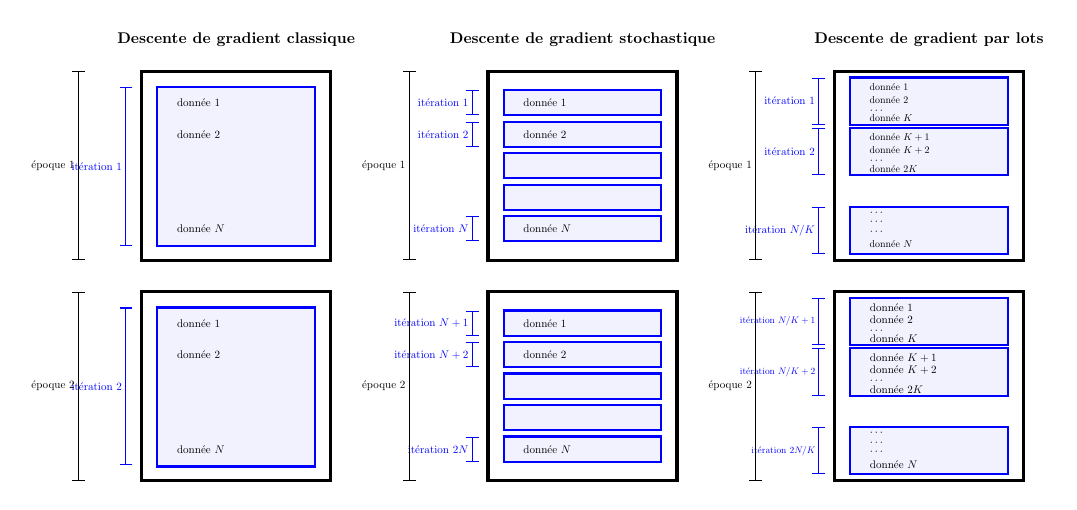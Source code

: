 \begin{tikzpicture}[scale=0.4, every node/.style={scale=0.4}]


\begin{scope}
\node[scale=1.4] at (2,2) {\bf Descente de gradient classique};
\begin{scope}
\draw[very thick] (-1,1) rectangle (5,-5);
\draw[blue, thick,fill=blue!5] (-0.5,0.5) rectangle (4.5,-4.55);

\node[right] at (0,0) {donnée $1$};
\node[right] at (0,-1) {donnée $2$};

\node[right] at (0,-4) {donnée $N$};



\draw[|-|,blue] (-1.5,0.5) -- (-1.5,-4.55) node[midway, left]{itération $1$};
\draw[|-|] (-3,1) -- (-3,-5) node[midway, left]{époque $1$};
\end{scope}
\begin{scope}[yshift=-7cm]

\draw[very thick] (-1,1) rectangle (5,-5);
\draw[blue, thick,fill=blue!5] (-0.5,0.5) rectangle (4.5,-4.55);

\node[right] at (0,0) {donnée $1$};
\node[right] at (0,-1) {donnée $2$};

\node[right] at (0,-4) {donnée $N$};

\draw[|-|,blue] (-1.5,0.5) -- (-1.5,-4.5) node[midway, left]{itération $2$};
\draw[|-|] (-3,1) -- (-3,-5) node[midway, left]{époque $2$};
\end{scope}
\end{scope}

%%%%%%%%%%%%%%%%%%%%%%%%%%%%
\begin{scope}[xshift=11cm]
\begin{scope}
\node[scale=1.4] at (2,2) {\bf Descente de gradient stochastique};

\draw[very thick] (-1,1) rectangle (5,-5);

\draw[blue, thick,fill=blue!5] (-0.5,0.4) rectangle (4.5,-0.4);
\draw[blue, thick,fill=blue!5] (-0.5,-0.6) rectangle (4.5,-1.4);
\draw[blue, thick,fill=blue!5] (-0.5,-1.6) rectangle (4.5,-2.4);
\draw[blue, thick,fill=blue!5] (-0.5,-2.6) rectangle (4.5,-3.4);
\draw[blue, thick,fill=blue!5] (-0.5,-3.6) rectangle (4.5,-4.4);

\node[right] at (0,0) {donnée $1$};
\node[right] at (0,-1) {donnée $2$};

\node[right] at (0,-4) {donnée $N$};



\draw[|-|,blue] (-1.5,0.4) -- (-1.5,-0.4) node[midway, left]{itération $1$};
\draw[|-|,blue] (-1.5,-0.6) -- (-1.5,-1.4) node[midway, left]{itération $2$};
\draw[|-|,blue] (-1.5,-3.6) -- (-1.5,-4.4) node[midway, left]{itération $N$};


\draw[|-|] (-3.5,1) -- (-3.5,-5) node[midway, left]{époque $1$};
\end{scope}
\begin{scope}[yshift=-7cm]

\draw[very thick] (-1,1) rectangle (5,-5);

\draw[blue, thick,fill=blue!5] (-0.5,0.4) rectangle (4.5,-0.4);
\draw[blue, thick,fill=blue!5] (-0.5,-0.6) rectangle (4.5,-1.4);
\draw[blue, thick,fill=blue!5] (-0.5,-1.6) rectangle (4.5,-2.4);
\draw[blue, thick,fill=blue!5] (-0.5,-2.6) rectangle (4.5,-3.4);
\draw[blue, thick,fill=blue!5] (-0.5,-3.6) rectangle (4.5,-4.4);

\node[right] at (0,0) {donnée $1$};
\node[right] at (0,-1) {donnée $2$};

\node[right] at (0,-4) {donnée $N$};

\draw[blue, thick] (-0.5,-3.6) rectangle (4.5,-4.4);

\draw[|-|,blue] (-1.5,0.4) -- (-1.5,-0.4) node[midway, left]{itération $N+1$};
\draw[|-|,blue] (-1.5,-0.6) -- (-1.5,-1.4) node[midway, left]{itération $N+2$};
\draw[|-|,blue] (-1.5,-3.6) -- (-1.5,-4.4) node[midway, left]{itération $2N$};

\draw[|-|] (-3.5,1) -- (-3.5,-5) node[midway, left]{époque $2$};
\end{scope}
\end{scope}


%%%%%%%%%%%%%%%%%%%%%%%%%%%%
\begin{scope}[xshift=22cm]
\begin{scope}
\node[scale=1.4] at (2,2) {\bf Descente de gradient par lots};

\draw[very thick] (-1,1) rectangle (5,-5);

\draw[blue, thick,fill=blue!5] (-0.5,0.8) rectangle (4.5,-0.7);
\draw[blue, thick,fill=blue!5] (-0.5,-0.8) rectangle (4.5,-2.3);
\draw[blue, thick,fill=blue!5] (-0.5,-3.3) rectangle (4.5,-4.8);

\node[right,scale=0.9] at (0,0.5) {donnée $1$};
\node[right,scale=0.9] at (0,0.1) {donnée $2$};
\node[right] at (0,-0.25) {$\cdots$};
\node[right,scale=0.9] at (0,-0.5) {donnée $K$};

\node[right,scale=0.9] at (0,-1.6+0.5) {donnée $K+1$};
\node[right,scale=0.9] at (0,-1.6+0.1) {donnée $K+2$};
\node[right] at (0,-1.6+-0.25) {$\cdots$};
\node[right,scale=0.9] at (0,-1.6+-0.5) {donnée $2K$};

\node[right] at (0,-3.5) {$\cdots$};
\node[right] at (0,-3.8) {$\cdots$};
\node[right] at (0,-4.1) {$\cdots$};
\node[right,scale=0.9] at (0,-4.5) {donnée $N$};

\draw[|-|,blue] (-1.5,0.8) -- (-1.5,-0.7) node[midway, left]{itération $1$};
\draw[|-|,blue] (-1.5,-0.8) -- (-1.5,-2.3) node[midway, left]{itération $2$};
\draw[|-|,blue] (-1.5,-3.3) -- (-1.5,-4.8) node[midway, left]{itération $N/K$};


\draw[|-|] (-3.5,1) -- (-3.5,-5) node[midway, left]{époque $1$};
\end{scope}
\begin{scope}[yshift=-7cm]

\draw[very thick] (-1,1) rectangle (5,-5);

\draw[blue, thick,fill=blue!5] (-0.5,0.8) rectangle (4.5,-0.7);
\draw[blue, thick,fill=blue!5] (-0.5,-0.8) rectangle (4.5,-2.3);
\draw[blue, thick,fill=blue!5] (-0.5,-3.3) rectangle (4.5,-4.8);

\node[right] at (0,0.5) {donnée $1$};
\node[right] at (0,0.1) {donnée $2$};
\node[right] at (0,-0.25) {$\cdots$};
\node[right] at (0,-0.5) {donnée $K$};

\node[right] at (0,-1.6+0.5) {donnée $K+1$};
\node[right] at (0,-1.6+0.1) {donnée $K+2$};
\node[right] at (0,-1.6+-0.25) {$\cdots$};
\node[right] at (0,-1.6+-0.5) {donnée $2K$};

\node[right] at (0,-3.5) {$\cdots$};
\node[right] at (0,-3.8) {$\cdots$};
\node[right] at (0,-4.1) {$\cdots$};
\node[right] at (0,-4.5) {donnée $N$};

\draw[|-|,blue] (-1.5,0.8) -- (-1.5,-0.7) node[midway, left,scale=0.85]{itération $N/K+1$};
\draw[|-|,blue] (-1.5,-0.8) -- (-1.5,-2.3) node[midway, left,scale=0.85]{itération $N/K+2$};
\draw[|-|,blue] (-1.5,-3.3) -- (-1.5,-4.8) node[midway, left,scale=0.85]{itération $2N/K$};


\draw[|-|] (-3.5,1) -- (-3.5,-5) node[midway, left]{époque $2$};
\end{scope}
\end{scope}




\end{tikzpicture}